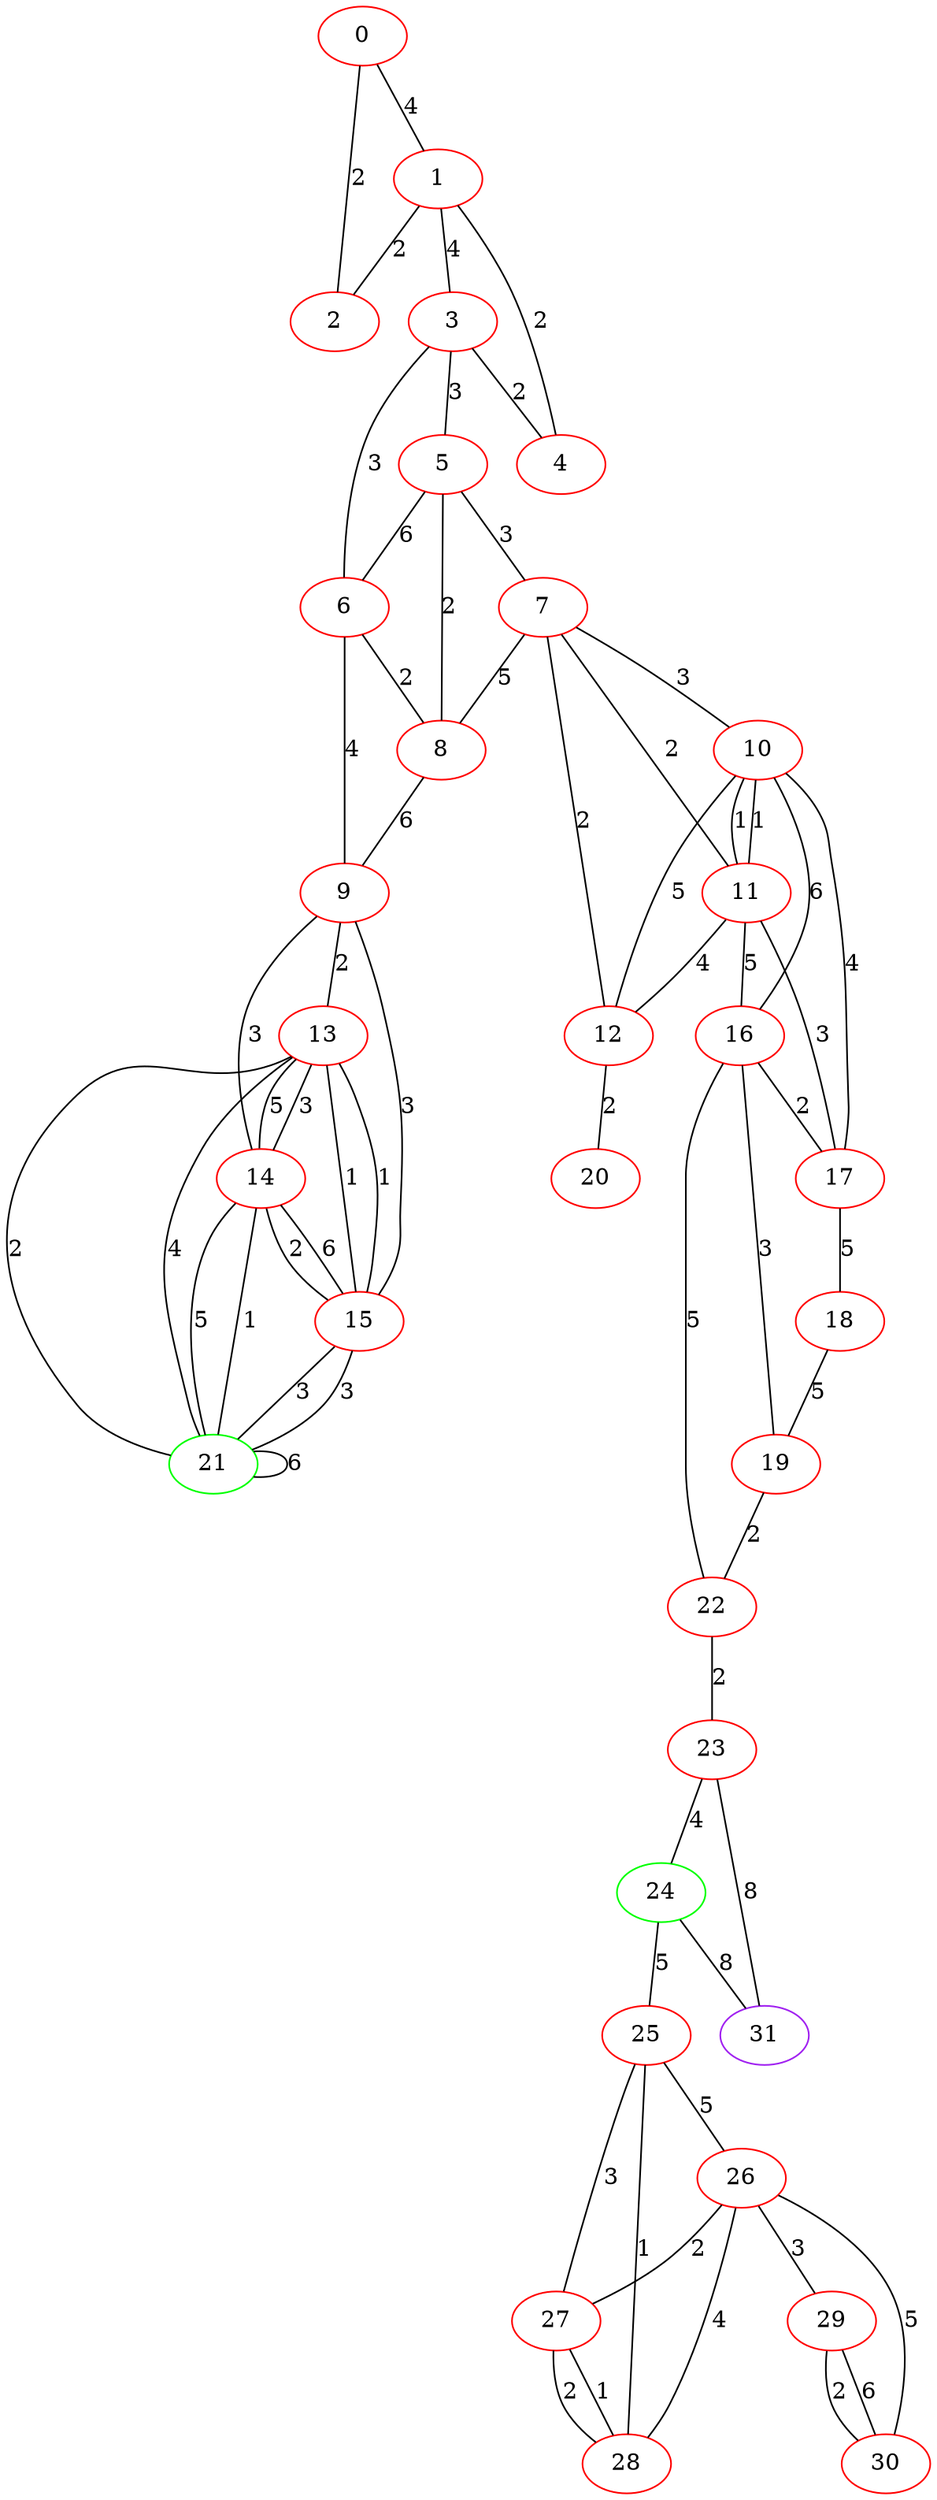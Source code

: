 graph "" {
0 [color=red, weight=1];
1 [color=red, weight=1];
2 [color=red, weight=1];
3 [color=red, weight=1];
4 [color=red, weight=1];
5 [color=red, weight=1];
6 [color=red, weight=1];
7 [color=red, weight=1];
8 [color=red, weight=1];
9 [color=red, weight=1];
10 [color=red, weight=1];
11 [color=red, weight=1];
12 [color=red, weight=1];
13 [color=red, weight=1];
14 [color=red, weight=1];
15 [color=red, weight=1];
16 [color=red, weight=1];
17 [color=red, weight=1];
18 [color=red, weight=1];
19 [color=red, weight=1];
20 [color=red, weight=1];
21 [color=green, weight=2];
22 [color=red, weight=1];
23 [color=red, weight=1];
24 [color=green, weight=2];
25 [color=red, weight=1];
26 [color=red, weight=1];
27 [color=red, weight=1];
28 [color=red, weight=1];
29 [color=red, weight=1];
30 [color=red, weight=1];
31 [color=purple, weight=4];
0 -- 1  [key=0, label=4];
0 -- 2  [key=0, label=2];
1 -- 2  [key=0, label=2];
1 -- 3  [key=0, label=4];
1 -- 4  [key=0, label=2];
3 -- 4  [key=0, label=2];
3 -- 5  [key=0, label=3];
3 -- 6  [key=0, label=3];
5 -- 8  [key=0, label=2];
5 -- 6  [key=0, label=6];
5 -- 7  [key=0, label=3];
6 -- 8  [key=0, label=2];
6 -- 9  [key=0, label=4];
7 -- 8  [key=0, label=5];
7 -- 10  [key=0, label=3];
7 -- 11  [key=0, label=2];
7 -- 12  [key=0, label=2];
8 -- 9  [key=0, label=6];
9 -- 14  [key=0, label=3];
9 -- 13  [key=0, label=2];
9 -- 15  [key=0, label=3];
10 -- 16  [key=0, label=6];
10 -- 17  [key=0, label=4];
10 -- 11  [key=0, label=1];
10 -- 11  [key=1, label=1];
10 -- 12  [key=0, label=5];
11 -- 16  [key=0, label=5];
11 -- 17  [key=0, label=3];
11 -- 12  [key=0, label=4];
12 -- 20  [key=0, label=2];
13 -- 21  [key=0, label=2];
13 -- 21  [key=1, label=4];
13 -- 14  [key=0, label=3];
13 -- 14  [key=1, label=5];
13 -- 15  [key=0, label=1];
13 -- 15  [key=1, label=1];
14 -- 21  [key=0, label=5];
14 -- 21  [key=1, label=1];
14 -- 15  [key=0, label=2];
14 -- 15  [key=1, label=6];
15 -- 21  [key=0, label=3];
15 -- 21  [key=1, label=3];
16 -- 19  [key=0, label=3];
16 -- 17  [key=0, label=2];
16 -- 22  [key=0, label=5];
17 -- 18  [key=0, label=5];
18 -- 19  [key=0, label=5];
19 -- 22  [key=0, label=2];
21 -- 21  [key=0, label=6];
22 -- 23  [key=0, label=2];
23 -- 24  [key=0, label=4];
23 -- 31  [key=0, label=8];
24 -- 25  [key=0, label=5];
24 -- 31  [key=0, label=8];
25 -- 26  [key=0, label=5];
25 -- 27  [key=0, label=3];
25 -- 28  [key=0, label=1];
26 -- 27  [key=0, label=2];
26 -- 28  [key=0, label=4];
26 -- 29  [key=0, label=3];
26 -- 30  [key=0, label=5];
27 -- 28  [key=0, label=1];
27 -- 28  [key=1, label=2];
29 -- 30  [key=0, label=6];
29 -- 30  [key=1, label=2];
}
